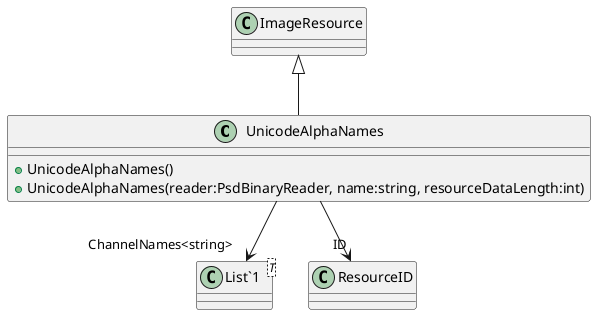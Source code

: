 @startuml
class UnicodeAlphaNames {
    + UnicodeAlphaNames()
    + UnicodeAlphaNames(reader:PsdBinaryReader, name:string, resourceDataLength:int)
}
class "List`1"<T> {
}
ImageResource <|-- UnicodeAlphaNames
UnicodeAlphaNames --> "ID" ResourceID
UnicodeAlphaNames --> "ChannelNames<string>" "List`1"
@enduml
